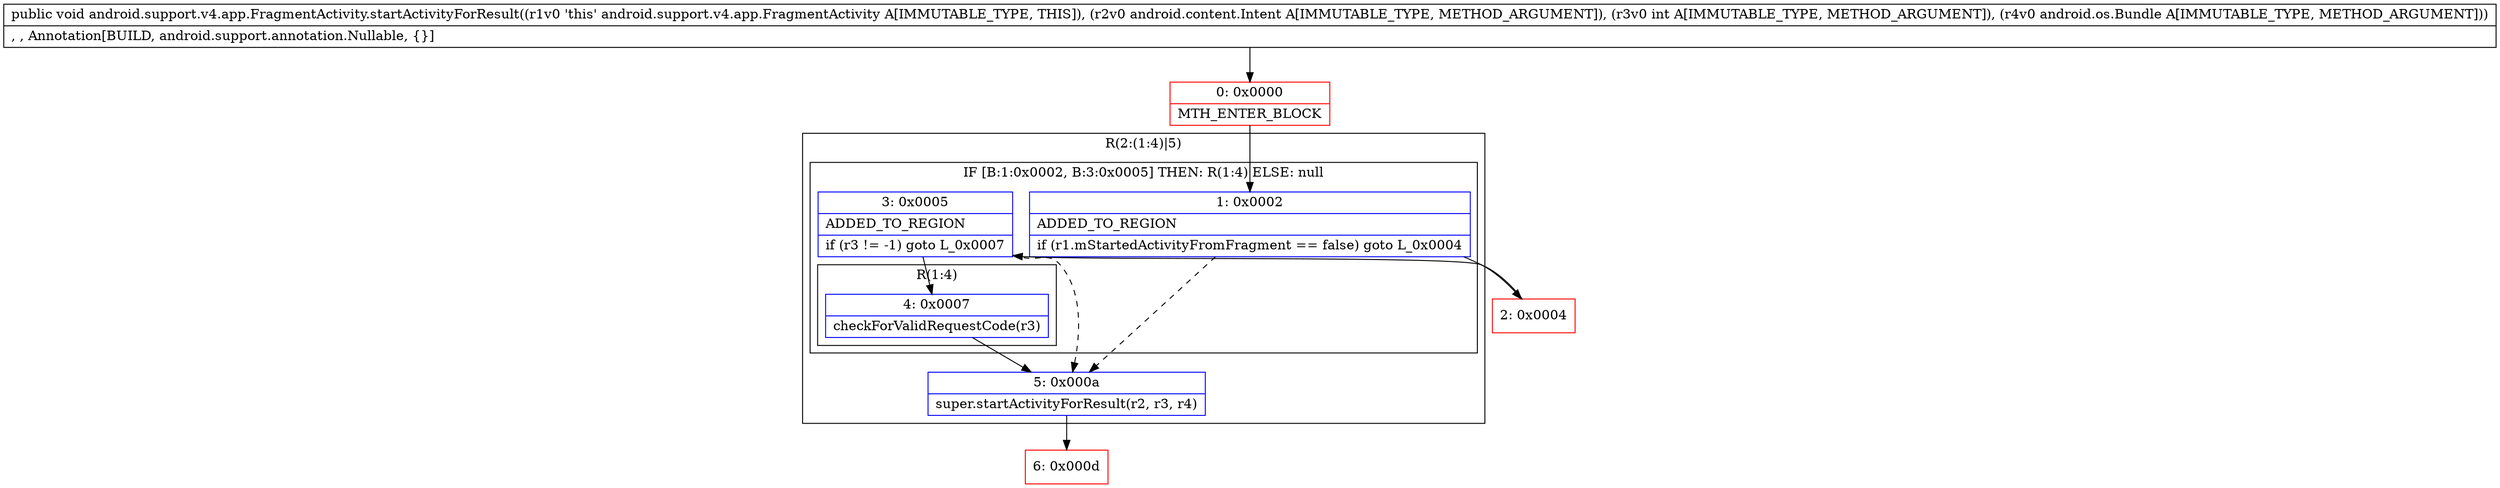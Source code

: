 digraph "CFG forandroid.support.v4.app.FragmentActivity.startActivityForResult(Landroid\/content\/Intent;ILandroid\/os\/Bundle;)V" {
subgraph cluster_Region_1903633993 {
label = "R(2:(1:4)|5)";
node [shape=record,color=blue];
subgraph cluster_IfRegion_605028872 {
label = "IF [B:1:0x0002, B:3:0x0005] THEN: R(1:4) ELSE: null";
node [shape=record,color=blue];
Node_1 [shape=record,label="{1\:\ 0x0002|ADDED_TO_REGION\l|if (r1.mStartedActivityFromFragment == false) goto L_0x0004\l}"];
Node_3 [shape=record,label="{3\:\ 0x0005|ADDED_TO_REGION\l|if (r3 != \-1) goto L_0x0007\l}"];
subgraph cluster_Region_1711592406 {
label = "R(1:4)";
node [shape=record,color=blue];
Node_4 [shape=record,label="{4\:\ 0x0007|checkForValidRequestCode(r3)\l}"];
}
}
Node_5 [shape=record,label="{5\:\ 0x000a|super.startActivityForResult(r2, r3, r4)\l}"];
}
Node_0 [shape=record,color=red,label="{0\:\ 0x0000|MTH_ENTER_BLOCK\l}"];
Node_2 [shape=record,color=red,label="{2\:\ 0x0004}"];
Node_6 [shape=record,color=red,label="{6\:\ 0x000d}"];
MethodNode[shape=record,label="{public void android.support.v4.app.FragmentActivity.startActivityForResult((r1v0 'this' android.support.v4.app.FragmentActivity A[IMMUTABLE_TYPE, THIS]), (r2v0 android.content.Intent A[IMMUTABLE_TYPE, METHOD_ARGUMENT]), (r3v0 int A[IMMUTABLE_TYPE, METHOD_ARGUMENT]), (r4v0 android.os.Bundle A[IMMUTABLE_TYPE, METHOD_ARGUMENT]))  | , , Annotation[BUILD, android.support.annotation.Nullable, \{\}]\l}"];
MethodNode -> Node_0;
Node_1 -> Node_2;
Node_1 -> Node_5[style=dashed];
Node_3 -> Node_4;
Node_3 -> Node_5[style=dashed];
Node_4 -> Node_5;
Node_5 -> Node_6;
Node_0 -> Node_1;
Node_2 -> Node_3;
}


